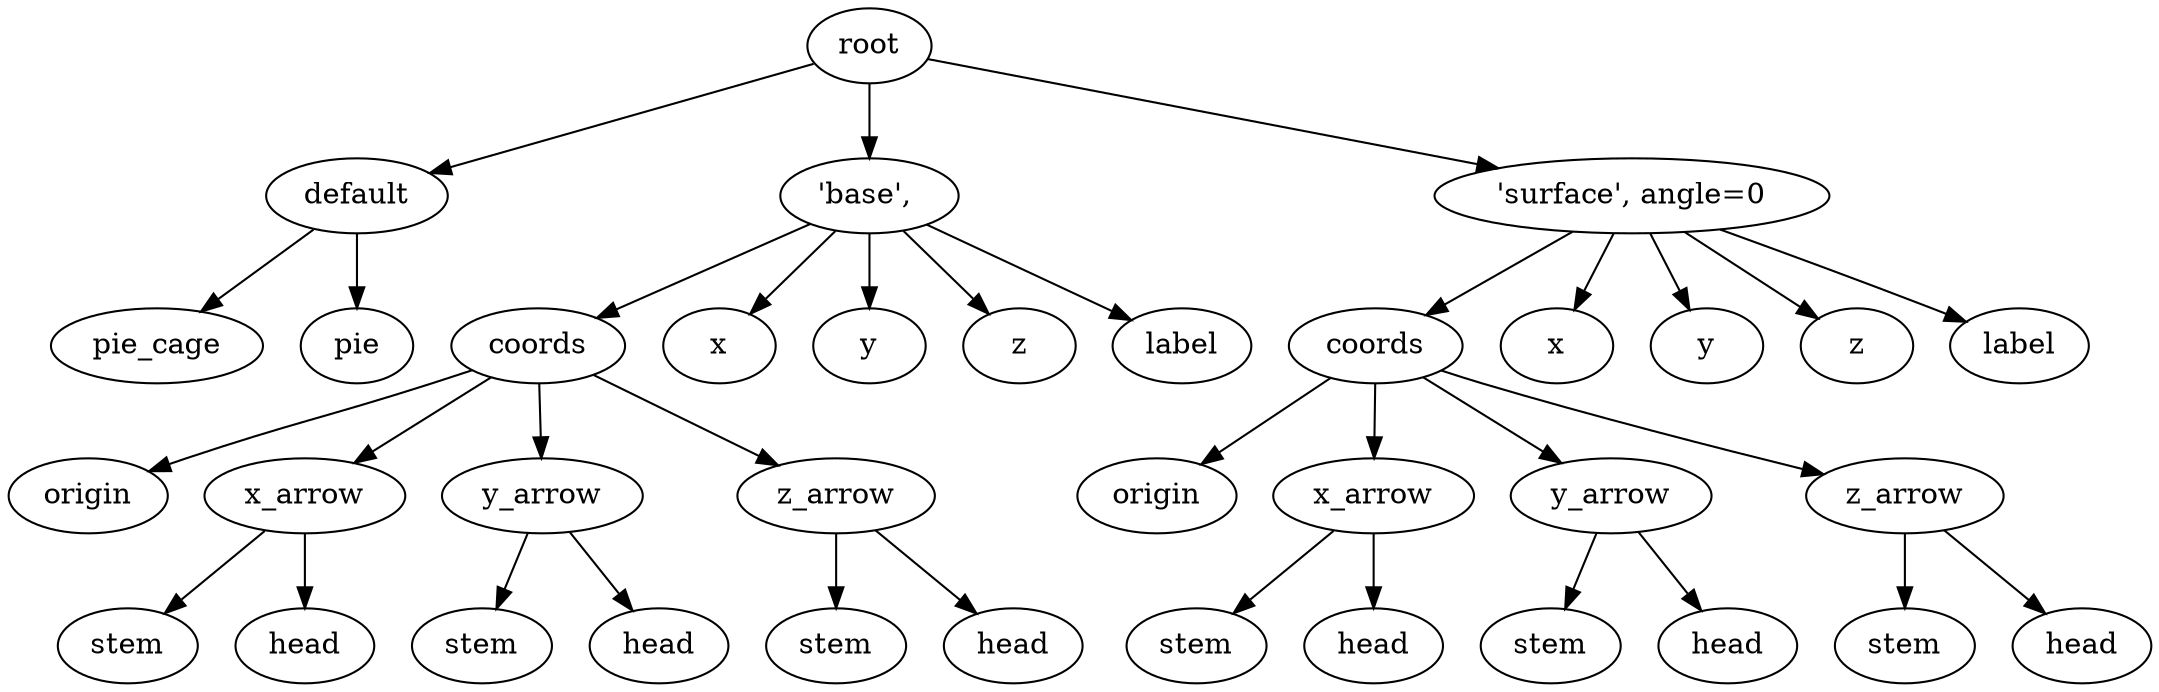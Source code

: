 digraph default {
    root_1 [label="root"];
    default_2 [label="default"];
    pie_cage_3 [label="pie_cage"];
    pie_4 [label="pie"];
    5 [label="'base',\ "];
    coords_6 [label="coords"];
    origin_7 [label="origin"];
    x_arrow_8 [label="x_arrow"];
    stem_9 [label="stem"];
    head_10 [label="head"];
    y_arrow_11 [label="y_arrow"];
    stem_12 [label="stem"];
    head_13 [label="head"];
    z_arrow_14 [label="z_arrow"];
    stem_15 [label="stem"];
    head_16 [label="head"];
    x_17 [label="x"];
    y_18 [label="y"];
    z_19 [label="z"];
    label_20 [label="label"];
    21 [label="'surface',\ angle=0"];
    coords_22 [label="coords"];
    origin_23 [label="origin"];
    x_arrow_24 [label="x_arrow"];
    stem_25 [label="stem"];
    head_26 [label="head"];
    y_arrow_27 [label="y_arrow"];
    stem_28 [label="stem"];
    head_29 [label="head"];
    z_arrow_30 [label="z_arrow"];
    stem_31 [label="stem"];
    head_32 [label="head"];
    x_33 [label="x"];
    y_34 [label="y"];
    z_35 [label="z"];
    label_36 [label="label"];
    root_1 -> default_2;
    default_2 -> pie_cage_3;
    default_2 -> pie_4;
    root_1 -> 5;
    5 -> coords_6;
    coords_6 -> origin_7;
    coords_6 -> x_arrow_8;
    x_arrow_8 -> stem_9;
    x_arrow_8 -> head_10;
    coords_6 -> y_arrow_11;
    y_arrow_11 -> stem_12;
    y_arrow_11 -> head_13;
    coords_6 -> z_arrow_14;
    z_arrow_14 -> stem_15;
    z_arrow_14 -> head_16;
    5 -> x_17;
    5 -> y_18;
    5 -> z_19;
    5 -> label_20;
    root_1 -> 21;
    21 -> coords_22;
    coords_22 -> origin_23;
    coords_22 -> x_arrow_24;
    x_arrow_24 -> stem_25;
    x_arrow_24 -> head_26;
    coords_22 -> y_arrow_27;
    y_arrow_27 -> stem_28;
    y_arrow_27 -> head_29;
    coords_22 -> z_arrow_30;
    z_arrow_30 -> stem_31;
    z_arrow_30 -> head_32;
    21 -> x_33;
    21 -> y_34;
    21 -> z_35;
    21 -> label_36;
}
